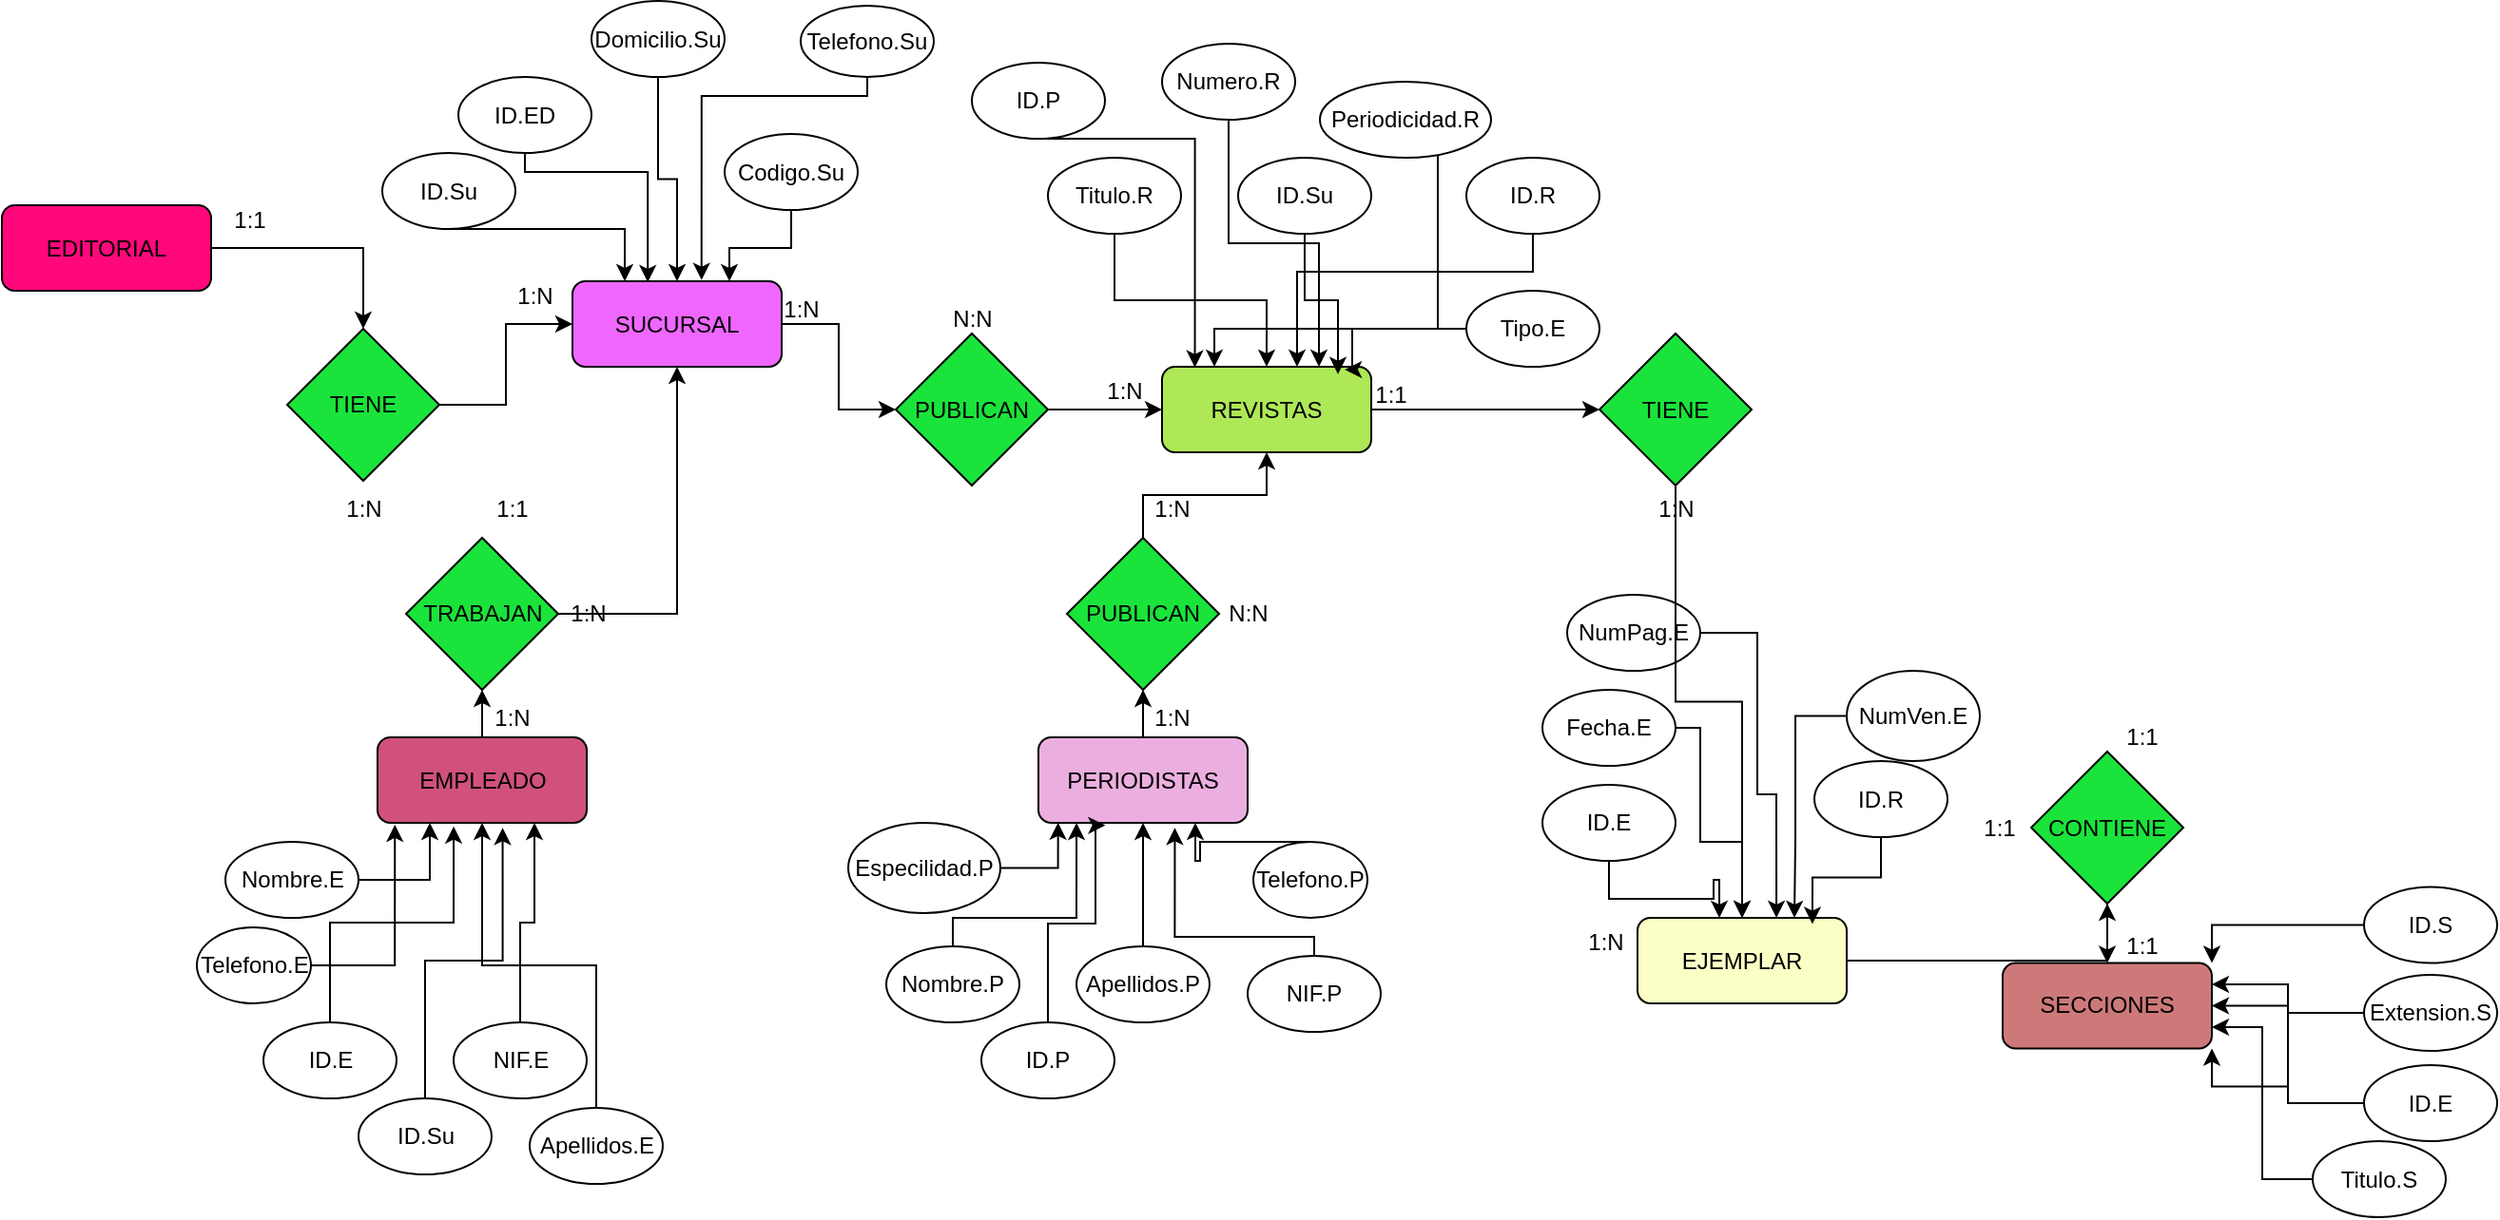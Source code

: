 <mxfile version="26.2.14">
  <diagram name="Page-1" id="b57pA6nQjmORLTaqaBxP">
    <mxGraphModel dx="1580" dy="864" grid="1" gridSize="10" guides="1" tooltips="1" connect="1" arrows="1" fold="1" page="1" pageScale="1" pageWidth="827" pageHeight="1169" math="0" shadow="0">
      <root>
        <mxCell id="0" />
        <mxCell id="1" parent="0" />
        <mxCell id="8fW0IzKIwBm5PHPQVIf4-1" value="" style="edgeStyle=orthogonalEdgeStyle;rounded=0;orthogonalLoop=1;jettySize=auto;html=1;" edge="1" parent="1" source="8fW0IzKIwBm5PHPQVIf4-2" target="8fW0IzKIwBm5PHPQVIf4-66">
          <mxGeometry relative="1" as="geometry" />
        </mxCell>
        <mxCell id="8fW0IzKIwBm5PHPQVIf4-2" value="&lt;div&gt;SUCURSAL&lt;/div&gt;" style="rounded=1;whiteSpace=wrap;html=1;fillColor=#EF67FF;" vertex="1" parent="1">
          <mxGeometry x="1110" y="405" width="110" height="45" as="geometry" />
        </mxCell>
        <mxCell id="8fW0IzKIwBm5PHPQVIf4-3" value="" style="edgeStyle=orthogonalEdgeStyle;rounded=0;orthogonalLoop=1;jettySize=auto;html=1;" edge="1" parent="1" source="8fW0IzKIwBm5PHPQVIf4-4" target="8fW0IzKIwBm5PHPQVIf4-61">
          <mxGeometry relative="1" as="geometry" />
        </mxCell>
        <mxCell id="8fW0IzKIwBm5PHPQVIf4-4" value="&lt;div&gt;EDITORIAL&lt;/div&gt;" style="rounded=1;whiteSpace=wrap;html=1;fillColor=#FF087B;" vertex="1" parent="1">
          <mxGeometry x="810" y="365" width="110" height="45" as="geometry" />
        </mxCell>
        <mxCell id="8fW0IzKIwBm5PHPQVIf4-5" value="" style="edgeStyle=orthogonalEdgeStyle;rounded=0;orthogonalLoop=1;jettySize=auto;html=1;" edge="1" parent="1" source="8fW0IzKIwBm5PHPQVIf4-6" target="8fW0IzKIwBm5PHPQVIf4-80">
          <mxGeometry relative="1" as="geometry" />
        </mxCell>
        <mxCell id="8fW0IzKIwBm5PHPQVIf4-6" value="&lt;div&gt;EMPLEADO&lt;/div&gt;" style="rounded=1;whiteSpace=wrap;html=1;fillColor=#D0527C;" vertex="1" parent="1">
          <mxGeometry x="1007.5" y="645" width="110" height="45" as="geometry" />
        </mxCell>
        <mxCell id="8fW0IzKIwBm5PHPQVIf4-7" style="edgeStyle=orthogonalEdgeStyle;rounded=0;orthogonalLoop=1;jettySize=auto;html=1;" edge="1" parent="1" source="8fW0IzKIwBm5PHPQVIf4-8" target="8fW0IzKIwBm5PHPQVIf4-85">
          <mxGeometry relative="1" as="geometry" />
        </mxCell>
        <mxCell id="8fW0IzKIwBm5PHPQVIf4-8" value="&lt;div&gt;REVISTAS&lt;/div&gt;" style="rounded=1;whiteSpace=wrap;html=1;fillColor=#AEE857;" vertex="1" parent="1">
          <mxGeometry x="1420" y="450" width="110" height="45" as="geometry" />
        </mxCell>
        <mxCell id="8fW0IzKIwBm5PHPQVIf4-9" value="" style="edgeStyle=orthogonalEdgeStyle;rounded=0;orthogonalLoop=1;jettySize=auto;html=1;" edge="1" parent="1" source="8fW0IzKIwBm5PHPQVIf4-10" target="8fW0IzKIwBm5PHPQVIf4-74">
          <mxGeometry relative="1" as="geometry" />
        </mxCell>
        <mxCell id="8fW0IzKIwBm5PHPQVIf4-10" value="&lt;div&gt;PERIODISTAS&lt;span style=&quot;color: rgba(0, 0, 0, 0); font-family: monospace; font-size: 0px; text-align: start; text-wrap-mode: nowrap; background-color: transparent;&quot;&gt;%3CmxGraphModel%3E%3Croot%3E%3CmxCell%20id%3D%220%22%2F%3E%3CmxCell%20id%3D%221%22%20parent%3D%220%22%2F%3E%3CmxCell%20id%3D%222%22%20value%3D%22Nombre.V%22%20style%3D%22ellipse%3BwhiteSpace%3Dwrap%3Bhtml%3D1%3B%22%20vertex%3D%221%22%20parent%3D%221%22%3E%3CmxGeometry%20x%3D%22-360%22%20y%3D%2250%22%20width%3D%2270%22%20height%3D%2240%22%20as%3D%22geometry%22%2F%3E%3C%2FmxCell%3E%3CmxCell%20id%3D%223%22%20style%3D%22edgeStyle%3DorthogonalEdgeStyle%3Brounded%3D0%3BorthogonalLoop%3D1%3BjettySize%3Dauto%3Bhtml%3D1%3B%22%20edge%3D%221%22%20source%3D%224%22%20parent%3D%221%22%3E%3CmxGeometry%20relative%3D%221%22%20as%3D%22geometry%22%3E%3CmxPoint%20x%3D%22-215%22%20y%3D%22178%22%20as%3D%22targetPoint%22%2F%3E%3C%2FmxGeometry%3E%3C%2FmxCell%3E%3CmxCell%20id%3D%224%22%20value%3D%22Apellidos.V%22%20style%3D%22ellipse%3BwhiteSpace%3Dwrap%3Bhtml%3D1%3B%22%20vertex%3D%221%22%20parent%3D%221%22%3E%3CmxGeometry%20x%3D%22-250%22%20y%3D%2240%22%20width%3D%2270%22%20height%3D%2240%22%20as%3D%22geometry%22%2F%3E%3C%2FmxCell%3E%3CmxCell%20id%3D%225%22%20style%3D%22edgeStyle%3DorthogonalEdgeStyle%3Brounded%3D0%3BorthogonalLoop%3D1%3BjettySize%3Dauto%3Bhtml%3D1%3BentryX%3D0%3BentryY%3D0.25%3BentryDx%3D0%3BentryDy%3D0%3B%22%20edge%3D%221%22%20source%3D%226%22%20parent%3D%221%22%3E%3CmxGeometry%20relative%3D%221%22%20as%3D%22geometry%22%3E%3CmxPoint%20x%3D%22-270%22%20y%3D%22189%22%20as%3D%22targetPoint%22%2F%3E%3C%2FmxGeometry%3E%3C%2FmxCell%3E%3CmxCell%20id%3D%226%22%20value%3D%22ID.VEND%22%20style%3D%22ellipse%3BwhiteSpace%3Dwrap%3Bhtml%3D1%3B%22%20vertex%3D%221%22%20parent%3D%221%22%3E%3CmxGeometry%20x%3D%22-340%22%20y%3D%22110%22%20width%3D%2270%22%20height%3D%2240%22%20as%3D%22geometry%22%2F%3E%3C%2FmxCell%3E%3CmxCell%20id%3D%227%22%20style%3D%22edgeStyle%3DorthogonalEdgeStyle%3Brounded%3D0%3BorthogonalLoop%3D1%3BjettySize%3Dauto%3Bhtml%3D1%3BentryX%3D0.25%3BentryY%3D0%3BentryDx%3D0%3BentryDy%3D0%3B%22%20edge%3D%221%22%20source%3D%228%22%20parent%3D%221%22%3E%3CmxGeometry%20relative%3D%221%22%20as%3D%22geometry%22%3E%3CmxPoint%20x%3D%22-242%22%20y%3D%22178%22%20as%3D%22targetPoint%22%2F%3E%3C%2FmxGeometry%3E%3C%2FmxCell%3E%3CmxCell%20id%3D%228%22%20value%3D%22Direccion.V%22%20style%3D%22ellipse%3BwhiteSpace%3Dwrap%3Bhtml%3D1%3B%22%20vertex%3D%221%22%20parent%3D%221%22%3E%3CmxGeometry%20x%3D%22-180%22%20y%3D%22110%22%20width%3D%2270%22%20height%3D%2240%22%20as%3D%22geometry%22%2F%3E%3C%2FmxCell%3E%3CmxCell%20id%3D%229%22%20style%3D%22edgeStyle%3DorthogonalEdgeStyle%3Brounded%3D0%3BorthogonalLoop%3D1%3BjettySize%3Dauto%3Bhtml%3D1%3BentryX%3D0.13%3BentryY%3D0.114%3BentryDx%3D0%3BentryDy%3D0%3BentryPerimeter%3D0%3B%22%20edge%3D%221%22%20source%3D%222%22%20parent%3D%221%22%3E%3CmxGeometry%20relative%3D%221%22%20as%3D%22geometry%22%3E%3CmxPoint%20x%3D%22-256%22%20y%3D%22183%22%20as%3D%22targetPoint%22%2F%3E%3C%2FmxGeometry%3E%3C%2FmxCell%3E%3CmxCell%20id%3D%2210%22%20style%3D%22edgeStyle%3DorthogonalEdgeStyle%3Brounded%3D0%3BorthogonalLoop%3D1%3BjettySize%3Dauto%3Bhtml%3D1%3BentryX%3D0.622%3BentryY%3D0.036%3BentryDx%3D0%3BentryDy%3D0%3BentryPerimeter%3D0%3B%22%20edge%3D%221%22%20parent%3D%221%22%3E%3CmxGeometry%20relative%3D%221%22%20as%3D%22geometry%22%3E%3CArray%20as%3D%22points%22%3E%3CmxPoint%20x%3D%22-202%22%20y%3D%2290%22%2F%3E%3C%2FArray%3E%3CmxPoint%20x%3D%22-136%22%20y%3D%2290%22%20as%3D%22sourcePoint%22%2F%3E%3CmxPoint%20x%3D%22-202%22%20y%3D%22179%22%20as%3D%22targetPoint%22%2F%3E%3C%2FmxGeometry%3E%3C%2FmxCell%3E%3C%2Froot%3E%3C%2FmxGraphModel%3E&lt;/span&gt;&lt;/div&gt;" style="rounded=1;whiteSpace=wrap;html=1;fillColor=#EBAFDF;" vertex="1" parent="1">
          <mxGeometry x="1355" y="645" width="110" height="45" as="geometry" />
        </mxCell>
        <mxCell id="8fW0IzKIwBm5PHPQVIf4-11" style="edgeStyle=orthogonalEdgeStyle;rounded=0;orthogonalLoop=1;jettySize=auto;html=1;entryX=0.25;entryY=1;entryDx=0;entryDy=0;" edge="1" parent="1" source="8fW0IzKIwBm5PHPQVIf4-12" target="8fW0IzKIwBm5PHPQVIf4-6">
          <mxGeometry relative="1" as="geometry" />
        </mxCell>
        <mxCell id="8fW0IzKIwBm5PHPQVIf4-12" value="Nombre.E" style="ellipse;whiteSpace=wrap;html=1;" vertex="1" parent="1">
          <mxGeometry x="927.5" y="700" width="70" height="40" as="geometry" />
        </mxCell>
        <mxCell id="8fW0IzKIwBm5PHPQVIf4-13" style="edgeStyle=orthogonalEdgeStyle;rounded=0;orthogonalLoop=1;jettySize=auto;html=1;entryX=0.5;entryY=1;entryDx=0;entryDy=0;" edge="1" parent="1" source="8fW0IzKIwBm5PHPQVIf4-14" target="8fW0IzKIwBm5PHPQVIf4-6">
          <mxGeometry relative="1" as="geometry" />
        </mxCell>
        <mxCell id="8fW0IzKIwBm5PHPQVIf4-14" value="Apellidos.E" style="ellipse;whiteSpace=wrap;html=1;" vertex="1" parent="1">
          <mxGeometry x="1087.5" y="840" width="70" height="40" as="geometry" />
        </mxCell>
        <mxCell id="8fW0IzKIwBm5PHPQVIf4-15" value="ID.E" style="ellipse;whiteSpace=wrap;html=1;" vertex="1" parent="1">
          <mxGeometry x="947.5" y="795" width="70" height="40" as="geometry" />
        </mxCell>
        <mxCell id="8fW0IzKIwBm5PHPQVIf4-16" style="edgeStyle=orthogonalEdgeStyle;rounded=0;orthogonalLoop=1;jettySize=auto;html=1;entryX=0.75;entryY=1;entryDx=0;entryDy=0;" edge="1" parent="1" source="8fW0IzKIwBm5PHPQVIf4-17" target="8fW0IzKIwBm5PHPQVIf4-6">
          <mxGeometry relative="1" as="geometry" />
        </mxCell>
        <mxCell id="8fW0IzKIwBm5PHPQVIf4-17" value="NIF.E" style="ellipse;whiteSpace=wrap;html=1;" vertex="1" parent="1">
          <mxGeometry x="1047.5" y="795" width="70" height="40" as="geometry" />
        </mxCell>
        <mxCell id="8fW0IzKIwBm5PHPQVIf4-18" value="Telefono.E" style="ellipse;whiteSpace=wrap;html=1;" vertex="1" parent="1">
          <mxGeometry x="912.5" y="745" width="60" height="40" as="geometry" />
        </mxCell>
        <mxCell id="8fW0IzKIwBm5PHPQVIf4-19" style="edgeStyle=orthogonalEdgeStyle;rounded=0;orthogonalLoop=1;jettySize=auto;html=1;entryX=0.5;entryY=0;entryDx=0;entryDy=0;" edge="1" parent="1" source="8fW0IzKIwBm5PHPQVIf4-20" target="8fW0IzKIwBm5PHPQVIf4-8">
          <mxGeometry relative="1" as="geometry" />
        </mxCell>
        <mxCell id="8fW0IzKIwBm5PHPQVIf4-20" value="Titulo.R" style="ellipse;whiteSpace=wrap;html=1;" vertex="1" parent="1">
          <mxGeometry x="1360" y="340" width="70" height="40" as="geometry" />
        </mxCell>
        <mxCell id="8fW0IzKIwBm5PHPQVIf4-21" style="edgeStyle=orthogonalEdgeStyle;rounded=0;orthogonalLoop=1;jettySize=auto;html=1;entryX=0.75;entryY=0;entryDx=0;entryDy=0;" edge="1" parent="1" source="8fW0IzKIwBm5PHPQVIf4-22" target="8fW0IzKIwBm5PHPQVIf4-8">
          <mxGeometry relative="1" as="geometry" />
        </mxCell>
        <mxCell id="8fW0IzKIwBm5PHPQVIf4-22" value="Numero.R" style="ellipse;whiteSpace=wrap;html=1;" vertex="1" parent="1">
          <mxGeometry x="1420" y="280" width="70" height="40" as="geometry" />
        </mxCell>
        <mxCell id="8fW0IzKIwBm5PHPQVIf4-23" value="Periodicidad.R" style="ellipse;whiteSpace=wrap;html=1;" vertex="1" parent="1">
          <mxGeometry x="1503" y="300" width="90" height="40" as="geometry" />
        </mxCell>
        <mxCell id="8fW0IzKIwBm5PHPQVIf4-24" value="ID.R" style="ellipse;whiteSpace=wrap;html=1;" vertex="1" parent="1">
          <mxGeometry x="1580" y="340" width="70" height="40" as="geometry" />
        </mxCell>
        <mxCell id="8fW0IzKIwBm5PHPQVIf4-25" style="edgeStyle=orthogonalEdgeStyle;rounded=0;orthogonalLoop=1;jettySize=auto;html=1;entryX=0.25;entryY=0;entryDx=0;entryDy=0;" edge="1" parent="1" source="8fW0IzKIwBm5PHPQVIf4-26" target="8fW0IzKIwBm5PHPQVIf4-8">
          <mxGeometry relative="1" as="geometry" />
        </mxCell>
        <mxCell id="8fW0IzKIwBm5PHPQVIf4-26" value="Tipo.E" style="ellipse;whiteSpace=wrap;html=1;" vertex="1" parent="1">
          <mxGeometry x="1580" y="410" width="70" height="40" as="geometry" />
        </mxCell>
        <mxCell id="8fW0IzKIwBm5PHPQVIf4-27" value="Nombre.P" style="ellipse;whiteSpace=wrap;html=1;" vertex="1" parent="1">
          <mxGeometry x="1275" y="755" width="70" height="40" as="geometry" />
        </mxCell>
        <mxCell id="8fW0IzKIwBm5PHPQVIf4-28" style="edgeStyle=orthogonalEdgeStyle;rounded=0;orthogonalLoop=1;jettySize=auto;html=1;entryX=0.5;entryY=1;entryDx=0;entryDy=0;" edge="1" parent="1" source="8fW0IzKIwBm5PHPQVIf4-29" target="8fW0IzKIwBm5PHPQVIf4-10">
          <mxGeometry relative="1" as="geometry" />
        </mxCell>
        <mxCell id="8fW0IzKIwBm5PHPQVIf4-29" value="Apellidos.P" style="ellipse;whiteSpace=wrap;html=1;" vertex="1" parent="1">
          <mxGeometry x="1375" y="755" width="70" height="40" as="geometry" />
        </mxCell>
        <mxCell id="8fW0IzKIwBm5PHPQVIf4-30" value="ID.P" style="ellipse;whiteSpace=wrap;html=1;" vertex="1" parent="1">
          <mxGeometry x="1325" y="795" width="70" height="40" as="geometry" />
        </mxCell>
        <mxCell id="8fW0IzKIwBm5PHPQVIf4-31" value="NIF.P" style="ellipse;whiteSpace=wrap;html=1;" vertex="1" parent="1">
          <mxGeometry x="1465" y="760" width="70" height="40" as="geometry" />
        </mxCell>
        <mxCell id="8fW0IzKIwBm5PHPQVIf4-32" style="edgeStyle=orthogonalEdgeStyle;rounded=0;orthogonalLoop=1;jettySize=auto;html=1;entryX=0.75;entryY=1;entryDx=0;entryDy=0;" edge="1" parent="1" source="8fW0IzKIwBm5PHPQVIf4-33" target="8fW0IzKIwBm5PHPQVIf4-10">
          <mxGeometry relative="1" as="geometry">
            <Array as="points">
              <mxPoint x="1490" y="700" />
              <mxPoint x="1440" y="700" />
              <mxPoint x="1440" y="710" />
              <mxPoint x="1438" y="710" />
            </Array>
          </mxGeometry>
        </mxCell>
        <mxCell id="8fW0IzKIwBm5PHPQVIf4-33" value="Telefono.P" style="ellipse;whiteSpace=wrap;html=1;" vertex="1" parent="1">
          <mxGeometry x="1468" y="700" width="60" height="40" as="geometry" />
        </mxCell>
        <mxCell id="8fW0IzKIwBm5PHPQVIf4-34" value="SECCIONES" style="rounded=1;whiteSpace=wrap;html=1;fillColor=#CD7979;" vertex="1" parent="1">
          <mxGeometry x="1862" y="763.75" width="110" height="45" as="geometry" />
        </mxCell>
        <mxCell id="8fW0IzKIwBm5PHPQVIf4-35" style="edgeStyle=orthogonalEdgeStyle;rounded=0;orthogonalLoop=1;jettySize=auto;html=1;entryX=1;entryY=0;entryDx=0;entryDy=0;" edge="1" parent="1" source="8fW0IzKIwBm5PHPQVIf4-36" target="8fW0IzKIwBm5PHPQVIf4-34">
          <mxGeometry relative="1" as="geometry" />
        </mxCell>
        <mxCell id="8fW0IzKIwBm5PHPQVIf4-36" value="ID.S" style="ellipse;whiteSpace=wrap;html=1;" vertex="1" parent="1">
          <mxGeometry x="2052" y="723.75" width="70" height="40" as="geometry" />
        </mxCell>
        <mxCell id="8fW0IzKIwBm5PHPQVIf4-37" style="edgeStyle=orthogonalEdgeStyle;rounded=0;orthogonalLoop=1;jettySize=auto;html=1;entryX=1;entryY=0.75;entryDx=0;entryDy=0;" edge="1" parent="1" source="8fW0IzKIwBm5PHPQVIf4-38" target="8fW0IzKIwBm5PHPQVIf4-34">
          <mxGeometry relative="1" as="geometry" />
        </mxCell>
        <mxCell id="8fW0IzKIwBm5PHPQVIf4-38" value="Titulo.S" style="ellipse;whiteSpace=wrap;html=1;" vertex="1" parent="1">
          <mxGeometry x="2025" y="857.5" width="70" height="40" as="geometry" />
        </mxCell>
        <mxCell id="8fW0IzKIwBm5PHPQVIf4-39" style="edgeStyle=orthogonalEdgeStyle;rounded=0;orthogonalLoop=1;jettySize=auto;html=1;entryX=1;entryY=1;entryDx=0;entryDy=0;" edge="1" parent="1" source="8fW0IzKIwBm5PHPQVIf4-40" target="8fW0IzKIwBm5PHPQVIf4-34">
          <mxGeometry relative="1" as="geometry" />
        </mxCell>
        <mxCell id="8fW0IzKIwBm5PHPQVIf4-40" value="Extension.S" style="ellipse;whiteSpace=wrap;html=1;" vertex="1" parent="1">
          <mxGeometry x="2052" y="770" width="70" height="40" as="geometry" />
        </mxCell>
        <mxCell id="8fW0IzKIwBm5PHPQVIf4-41" style="edgeStyle=orthogonalEdgeStyle;rounded=0;orthogonalLoop=1;jettySize=auto;html=1;" edge="1" parent="1" source="8fW0IzKIwBm5PHPQVIf4-42" target="8fW0IzKIwBm5PHPQVIf4-2">
          <mxGeometry relative="1" as="geometry" />
        </mxCell>
        <mxCell id="8fW0IzKIwBm5PHPQVIf4-42" value="Domicilio.Su" style="ellipse;whiteSpace=wrap;html=1;" vertex="1" parent="1">
          <mxGeometry x="1120" y="257.5" width="70" height="40" as="geometry" />
        </mxCell>
        <mxCell id="8fW0IzKIwBm5PHPQVIf4-43" style="edgeStyle=orthogonalEdgeStyle;rounded=0;orthogonalLoop=1;jettySize=auto;html=1;entryX=0.25;entryY=0;entryDx=0;entryDy=0;" edge="1" parent="1" source="8fW0IzKIwBm5PHPQVIf4-44" target="8fW0IzKIwBm5PHPQVIf4-2">
          <mxGeometry relative="1" as="geometry">
            <Array as="points">
              <mxPoint x="1137" y="377.5" />
            </Array>
          </mxGeometry>
        </mxCell>
        <mxCell id="8fW0IzKIwBm5PHPQVIf4-44" value="ID.Su" style="ellipse;whiteSpace=wrap;html=1;" vertex="1" parent="1">
          <mxGeometry x="1010" y="337.5" width="70" height="40" as="geometry" />
        </mxCell>
        <mxCell id="8fW0IzKIwBm5PHPQVIf4-45" style="edgeStyle=orthogonalEdgeStyle;rounded=0;orthogonalLoop=1;jettySize=auto;html=1;entryX=0.75;entryY=0;entryDx=0;entryDy=0;" edge="1" parent="1" source="8fW0IzKIwBm5PHPQVIf4-46" target="8fW0IzKIwBm5PHPQVIf4-2">
          <mxGeometry relative="1" as="geometry" />
        </mxCell>
        <mxCell id="8fW0IzKIwBm5PHPQVIf4-46" value="Codigo.Su" style="ellipse;whiteSpace=wrap;html=1;" vertex="1" parent="1">
          <mxGeometry x="1190" y="327.5" width="70" height="40" as="geometry" />
        </mxCell>
        <mxCell id="8fW0IzKIwBm5PHPQVIf4-47" value="Telefono.Su" style="ellipse;whiteSpace=wrap;html=1;" vertex="1" parent="1">
          <mxGeometry x="1230" y="260" width="70" height="37.5" as="geometry" />
        </mxCell>
        <mxCell id="8fW0IzKIwBm5PHPQVIf4-48" value="" style="edgeStyle=orthogonalEdgeStyle;rounded=0;orthogonalLoop=1;jettySize=auto;html=1;" edge="1" parent="1" source="8fW0IzKIwBm5PHPQVIf4-49" target="8fW0IzKIwBm5PHPQVIf4-89">
          <mxGeometry relative="1" as="geometry" />
        </mxCell>
        <mxCell id="8fW0IzKIwBm5PHPQVIf4-49" value="&lt;div&gt;EJEMPLAR&lt;/div&gt;" style="rounded=1;whiteSpace=wrap;html=1;fillColor=#FBFFC5;" vertex="1" parent="1">
          <mxGeometry x="1670" y="740" width="110" height="45" as="geometry" />
        </mxCell>
        <mxCell id="8fW0IzKIwBm5PHPQVIf4-50" style="edgeStyle=orthogonalEdgeStyle;rounded=0;orthogonalLoop=1;jettySize=auto;html=1;entryX=0.5;entryY=0;entryDx=0;entryDy=0;" edge="1" parent="1" source="8fW0IzKIwBm5PHPQVIf4-51" target="8fW0IzKIwBm5PHPQVIf4-49">
          <mxGeometry relative="1" as="geometry">
            <mxPoint x="1723" y="730" as="targetPoint" />
            <Array as="points">
              <mxPoint x="1703" y="640" />
              <mxPoint x="1703" y="700" />
              <mxPoint x="1725" y="700" />
            </Array>
          </mxGeometry>
        </mxCell>
        <mxCell id="8fW0IzKIwBm5PHPQVIf4-51" value="Fecha.E" style="ellipse;whiteSpace=wrap;html=1;" vertex="1" parent="1">
          <mxGeometry x="1620" y="620" width="70" height="40" as="geometry" />
        </mxCell>
        <mxCell id="8fW0IzKIwBm5PHPQVIf4-52" style="edgeStyle=orthogonalEdgeStyle;rounded=0;orthogonalLoop=1;jettySize=auto;html=1;entryX=0.664;entryY=0;entryDx=0;entryDy=0;entryPerimeter=0;" edge="1" parent="1" source="8fW0IzKIwBm5PHPQVIf4-53" target="8fW0IzKIwBm5PHPQVIf4-49">
          <mxGeometry relative="1" as="geometry">
            <mxPoint x="1743" y="730" as="targetPoint" />
            <Array as="points">
              <mxPoint x="1733" y="590" />
              <mxPoint x="1733" y="675" />
              <mxPoint x="1743" y="675" />
            </Array>
          </mxGeometry>
        </mxCell>
        <mxCell id="8fW0IzKIwBm5PHPQVIf4-53" value="NumPag.E" style="ellipse;whiteSpace=wrap;html=1;" vertex="1" parent="1">
          <mxGeometry x="1633" y="570" width="70" height="40" as="geometry" />
        </mxCell>
        <mxCell id="8fW0IzKIwBm5PHPQVIf4-54" style="edgeStyle=orthogonalEdgeStyle;rounded=0;orthogonalLoop=1;jettySize=auto;html=1;entryX=0.391;entryY=0;entryDx=0;entryDy=0;entryPerimeter=0;" edge="1" parent="1" source="8fW0IzKIwBm5PHPQVIf4-55" target="8fW0IzKIwBm5PHPQVIf4-49">
          <mxGeometry relative="1" as="geometry">
            <mxPoint x="1713" y="730" as="targetPoint" />
          </mxGeometry>
        </mxCell>
        <mxCell id="8fW0IzKIwBm5PHPQVIf4-55" value="ID.E" style="ellipse;whiteSpace=wrap;html=1;" vertex="1" parent="1">
          <mxGeometry x="1620" y="670" width="70" height="40" as="geometry" />
        </mxCell>
        <mxCell id="8fW0IzKIwBm5PHPQVIf4-56" style="edgeStyle=orthogonalEdgeStyle;rounded=0;orthogonalLoop=1;jettySize=auto;html=1;entryX=0.75;entryY=0;entryDx=0;entryDy=0;" edge="1" parent="1" source="8fW0IzKIwBm5PHPQVIf4-57" target="8fW0IzKIwBm5PHPQVIf4-49">
          <mxGeometry relative="1" as="geometry">
            <mxPoint x="1753" y="730" as="targetPoint" />
            <Array as="points">
              <mxPoint x="1753" y="634" />
              <mxPoint x="1753" y="699" />
              <mxPoint x="1753" y="699" />
            </Array>
          </mxGeometry>
        </mxCell>
        <mxCell id="8fW0IzKIwBm5PHPQVIf4-57" value="NumVen.E" style="ellipse;whiteSpace=wrap;html=1;" vertex="1" parent="1">
          <mxGeometry x="1780" y="610" width="70" height="47.5" as="geometry" />
        </mxCell>
        <mxCell id="8fW0IzKIwBm5PHPQVIf4-58" style="edgeStyle=orthogonalEdgeStyle;rounded=0;orthogonalLoop=1;jettySize=auto;html=1;entryX=0.094;entryY=0.998;entryDx=0;entryDy=0;entryPerimeter=0;" edge="1" parent="1" source="8fW0IzKIwBm5PHPQVIf4-59" target="8fW0IzKIwBm5PHPQVIf4-10">
          <mxGeometry relative="1" as="geometry">
            <mxPoint x="1365" y="713.75" as="targetPoint" />
          </mxGeometry>
        </mxCell>
        <mxCell id="8fW0IzKIwBm5PHPQVIf4-59" value="Especilidad.P" style="ellipse;whiteSpace=wrap;html=1;" vertex="1" parent="1">
          <mxGeometry x="1255" y="690" width="80" height="47.5" as="geometry" />
        </mxCell>
        <mxCell id="8fW0IzKIwBm5PHPQVIf4-60" value="" style="edgeStyle=orthogonalEdgeStyle;rounded=0;orthogonalLoop=1;jettySize=auto;html=1;" edge="1" parent="1" source="8fW0IzKIwBm5PHPQVIf4-61" target="8fW0IzKIwBm5PHPQVIf4-2">
          <mxGeometry relative="1" as="geometry" />
        </mxCell>
        <mxCell id="8fW0IzKIwBm5PHPQVIf4-61" value="TIENE" style="rhombus;whiteSpace=wrap;html=1;fillColor=#1AE43B;" vertex="1" parent="1">
          <mxGeometry x="960" y="430" width="80" height="80" as="geometry" />
        </mxCell>
        <mxCell id="8fW0IzKIwBm5PHPQVIf4-62" style="edgeStyle=orthogonalEdgeStyle;rounded=0;orthogonalLoop=1;jettySize=auto;html=1;entryX=0.36;entryY=0.011;entryDx=0;entryDy=0;entryPerimeter=0;" edge="1" parent="1" source="8fW0IzKIwBm5PHPQVIf4-63" target="8fW0IzKIwBm5PHPQVIf4-2">
          <mxGeometry relative="1" as="geometry">
            <mxPoint x="1150" y="397.5" as="targetPoint" />
            <Array as="points">
              <mxPoint x="1085" y="347.5" />
              <mxPoint x="1150" y="347.5" />
            </Array>
          </mxGeometry>
        </mxCell>
        <mxCell id="8fW0IzKIwBm5PHPQVIf4-63" value="ID.ED" style="ellipse;whiteSpace=wrap;html=1;" vertex="1" parent="1">
          <mxGeometry x="1050" y="297.5" width="70" height="40" as="geometry" />
        </mxCell>
        <mxCell id="8fW0IzKIwBm5PHPQVIf4-64" style="edgeStyle=orthogonalEdgeStyle;rounded=0;orthogonalLoop=1;jettySize=auto;html=1;entryX=0.617;entryY=-0.015;entryDx=0;entryDy=0;entryPerimeter=0;" edge="1" parent="1" source="8fW0IzKIwBm5PHPQVIf4-47" target="8fW0IzKIwBm5PHPQVIf4-2">
          <mxGeometry relative="1" as="geometry">
            <Array as="points">
              <mxPoint x="1265" y="307.5" />
              <mxPoint x="1178" y="307.5" />
            </Array>
          </mxGeometry>
        </mxCell>
        <mxCell id="8fW0IzKIwBm5PHPQVIf4-65" value="" style="edgeStyle=orthogonalEdgeStyle;rounded=0;orthogonalLoop=1;jettySize=auto;html=1;" edge="1" parent="1" source="8fW0IzKIwBm5PHPQVIf4-66" target="8fW0IzKIwBm5PHPQVIf4-8">
          <mxGeometry relative="1" as="geometry" />
        </mxCell>
        <mxCell id="8fW0IzKIwBm5PHPQVIf4-66" value="PUBLICAN" style="rhombus;whiteSpace=wrap;html=1;fillColor=#1AE43B;" vertex="1" parent="1">
          <mxGeometry x="1280" y="432.5" width="80" height="80" as="geometry" />
        </mxCell>
        <mxCell id="8fW0IzKIwBm5PHPQVIf4-67" value="ID.Su" style="ellipse;whiteSpace=wrap;html=1;" vertex="1" parent="1">
          <mxGeometry x="1460" y="340" width="70" height="40" as="geometry" />
        </mxCell>
        <mxCell id="8fW0IzKIwBm5PHPQVIf4-68" style="edgeStyle=orthogonalEdgeStyle;rounded=0;orthogonalLoop=1;jettySize=auto;html=1;entryX=0.873;entryY=0.034;entryDx=0;entryDy=0;entryPerimeter=0;" edge="1" parent="1" source="8fW0IzKIwBm5PHPQVIf4-23" target="8fW0IzKIwBm5PHPQVIf4-8">
          <mxGeometry relative="1" as="geometry">
            <Array as="points">
              <mxPoint x="1565" y="430" />
              <mxPoint x="1520" y="430" />
              <mxPoint x="1520" y="451" />
            </Array>
          </mxGeometry>
        </mxCell>
        <mxCell id="8fW0IzKIwBm5PHPQVIf4-69" style="edgeStyle=orthogonalEdgeStyle;rounded=0;orthogonalLoop=1;jettySize=auto;html=1;entryX=0.841;entryY=0.086;entryDx=0;entryDy=0;entryPerimeter=0;" edge="1" parent="1" source="8fW0IzKIwBm5PHPQVIf4-67" target="8fW0IzKIwBm5PHPQVIf4-8">
          <mxGeometry relative="1" as="geometry" />
        </mxCell>
        <mxCell id="8fW0IzKIwBm5PHPQVIf4-70" style="edgeStyle=orthogonalEdgeStyle;rounded=0;orthogonalLoop=1;jettySize=auto;html=1;entryX=0.182;entryY=1;entryDx=0;entryDy=0;entryPerimeter=0;" edge="1" parent="1" source="8fW0IzKIwBm5PHPQVIf4-27" target="8fW0IzKIwBm5PHPQVIf4-10">
          <mxGeometry relative="1" as="geometry">
            <Array as="points">
              <mxPoint x="1310" y="740" />
              <mxPoint x="1375" y="740" />
            </Array>
          </mxGeometry>
        </mxCell>
        <mxCell id="8fW0IzKIwBm5PHPQVIf4-71" style="edgeStyle=orthogonalEdgeStyle;rounded=0;orthogonalLoop=1;jettySize=auto;html=1;entryX=0.32;entryY=1.028;entryDx=0;entryDy=0;entryPerimeter=0;" edge="1" parent="1" source="8fW0IzKIwBm5PHPQVIf4-30" target="8fW0IzKIwBm5PHPQVIf4-10">
          <mxGeometry relative="1" as="geometry">
            <Array as="points">
              <mxPoint x="1360" y="743" />
              <mxPoint x="1385" y="743" />
              <mxPoint x="1385" y="691" />
            </Array>
          </mxGeometry>
        </mxCell>
        <mxCell id="8fW0IzKIwBm5PHPQVIf4-72" style="edgeStyle=orthogonalEdgeStyle;rounded=0;orthogonalLoop=1;jettySize=auto;html=1;entryX=0.652;entryY=1.059;entryDx=0;entryDy=0;entryPerimeter=0;" edge="1" parent="1" source="8fW0IzKIwBm5PHPQVIf4-31" target="8fW0IzKIwBm5PHPQVIf4-10">
          <mxGeometry relative="1" as="geometry">
            <Array as="points">
              <mxPoint x="1500" y="750" />
              <mxPoint x="1427" y="750" />
            </Array>
          </mxGeometry>
        </mxCell>
        <mxCell id="8fW0IzKIwBm5PHPQVIf4-73" value="" style="edgeStyle=orthogonalEdgeStyle;rounded=0;orthogonalLoop=1;jettySize=auto;html=1;" edge="1" parent="1" source="8fW0IzKIwBm5PHPQVIf4-74" target="8fW0IzKIwBm5PHPQVIf4-8">
          <mxGeometry relative="1" as="geometry" />
        </mxCell>
        <mxCell id="8fW0IzKIwBm5PHPQVIf4-74" value="PUBLICAN" style="rhombus;whiteSpace=wrap;html=1;fillColor=#1AE43B;" vertex="1" parent="1">
          <mxGeometry x="1370" y="540" width="80" height="80" as="geometry" />
        </mxCell>
        <mxCell id="8fW0IzKIwBm5PHPQVIf4-75" value="ID.Su" style="ellipse;whiteSpace=wrap;html=1;" vertex="1" parent="1">
          <mxGeometry x="997.5" y="835" width="70" height="40" as="geometry" />
        </mxCell>
        <mxCell id="8fW0IzKIwBm5PHPQVIf4-76" style="edgeStyle=orthogonalEdgeStyle;rounded=0;orthogonalLoop=1;jettySize=auto;html=1;entryX=0.083;entryY=1.022;entryDx=0;entryDy=0;entryPerimeter=0;" edge="1" parent="1" source="8fW0IzKIwBm5PHPQVIf4-18" target="8fW0IzKIwBm5PHPQVIf4-6">
          <mxGeometry relative="1" as="geometry" />
        </mxCell>
        <mxCell id="8fW0IzKIwBm5PHPQVIf4-77" style="edgeStyle=orthogonalEdgeStyle;rounded=0;orthogonalLoop=1;jettySize=auto;html=1;entryX=0.364;entryY=1.041;entryDx=0;entryDy=0;entryPerimeter=0;" edge="1" parent="1" source="8fW0IzKIwBm5PHPQVIf4-15" target="8fW0IzKIwBm5PHPQVIf4-6">
          <mxGeometry relative="1" as="geometry" />
        </mxCell>
        <mxCell id="8fW0IzKIwBm5PHPQVIf4-78" style="edgeStyle=orthogonalEdgeStyle;rounded=0;orthogonalLoop=1;jettySize=auto;html=1;entryX=0.598;entryY=1.059;entryDx=0;entryDy=0;entryPerimeter=0;" edge="1" parent="1" source="8fW0IzKIwBm5PHPQVIf4-75" target="8fW0IzKIwBm5PHPQVIf4-6">
          <mxGeometry relative="1" as="geometry" />
        </mxCell>
        <mxCell id="8fW0IzKIwBm5PHPQVIf4-79" style="edgeStyle=orthogonalEdgeStyle;rounded=0;orthogonalLoop=1;jettySize=auto;html=1;entryX=0.5;entryY=1;entryDx=0;entryDy=0;" edge="1" parent="1" source="8fW0IzKIwBm5PHPQVIf4-80" target="8fW0IzKIwBm5PHPQVIf4-2">
          <mxGeometry relative="1" as="geometry" />
        </mxCell>
        <mxCell id="8fW0IzKIwBm5PHPQVIf4-80" value="TRABAJAN" style="rhombus;whiteSpace=wrap;html=1;fillColor=#1AE43B;" vertex="1" parent="1">
          <mxGeometry x="1022.5" y="540" width="80" height="80" as="geometry" />
        </mxCell>
        <mxCell id="8fW0IzKIwBm5PHPQVIf4-81" style="edgeStyle=orthogonalEdgeStyle;rounded=0;orthogonalLoop=1;jettySize=auto;html=1;entryX=1;entryY=0.5;entryDx=0;entryDy=0;" edge="1" parent="1" source="8fW0IzKIwBm5PHPQVIf4-83" target="8fW0IzKIwBm5PHPQVIf4-34">
          <mxGeometry relative="1" as="geometry" />
        </mxCell>
        <mxCell id="8fW0IzKIwBm5PHPQVIf4-82" style="edgeStyle=orthogonalEdgeStyle;rounded=0;orthogonalLoop=1;jettySize=auto;html=1;entryX=1;entryY=0.25;entryDx=0;entryDy=0;" edge="1" parent="1" source="8fW0IzKIwBm5PHPQVIf4-83" target="8fW0IzKIwBm5PHPQVIf4-34">
          <mxGeometry relative="1" as="geometry" />
        </mxCell>
        <mxCell id="8fW0IzKIwBm5PHPQVIf4-83" value="ID.E" style="ellipse;whiteSpace=wrap;html=1;" vertex="1" parent="1">
          <mxGeometry x="2052" y="817.5" width="70" height="40" as="geometry" />
        </mxCell>
        <mxCell id="8fW0IzKIwBm5PHPQVIf4-84" value="" style="edgeStyle=orthogonalEdgeStyle;rounded=0;orthogonalLoop=1;jettySize=auto;html=1;" edge="1" parent="1" source="8fW0IzKIwBm5PHPQVIf4-85" target="8fW0IzKIwBm5PHPQVIf4-49">
          <mxGeometry relative="1" as="geometry" />
        </mxCell>
        <mxCell id="8fW0IzKIwBm5PHPQVIf4-85" value="TIENE" style="rhombus;whiteSpace=wrap;html=1;fillColor=#1AE43B;" vertex="1" parent="1">
          <mxGeometry x="1650" y="432.5" width="80" height="80" as="geometry" />
        </mxCell>
        <mxCell id="8fW0IzKIwBm5PHPQVIf4-86" value="ID.R" style="ellipse;whiteSpace=wrap;html=1;" vertex="1" parent="1">
          <mxGeometry x="1763" y="657.5" width="70" height="40" as="geometry" />
        </mxCell>
        <mxCell id="8fW0IzKIwBm5PHPQVIf4-87" style="edgeStyle=orthogonalEdgeStyle;rounded=0;orthogonalLoop=1;jettySize=auto;html=1;entryX=0.836;entryY=0.072;entryDx=0;entryDy=0;entryPerimeter=0;" edge="1" parent="1" source="8fW0IzKIwBm5PHPQVIf4-86" target="8fW0IzKIwBm5PHPQVIf4-49">
          <mxGeometry relative="1" as="geometry" />
        </mxCell>
        <mxCell id="8fW0IzKIwBm5PHPQVIf4-88" value="" style="edgeStyle=orthogonalEdgeStyle;rounded=0;orthogonalLoop=1;jettySize=auto;html=1;" edge="1" parent="1" source="8fW0IzKIwBm5PHPQVIf4-89" target="8fW0IzKIwBm5PHPQVIf4-34">
          <mxGeometry relative="1" as="geometry" />
        </mxCell>
        <mxCell id="8fW0IzKIwBm5PHPQVIf4-89" value="CONTIENE" style="rhombus;whiteSpace=wrap;html=1;fillColor=#1AE43B;" vertex="1" parent="1">
          <mxGeometry x="1877" y="652.5" width="80" height="80" as="geometry" />
        </mxCell>
        <mxCell id="8fW0IzKIwBm5PHPQVIf4-90" value="ID.P" style="ellipse;whiteSpace=wrap;html=1;" vertex="1" parent="1">
          <mxGeometry x="1320" y="290" width="70" height="40" as="geometry" />
        </mxCell>
        <mxCell id="8fW0IzKIwBm5PHPQVIf4-91" style="edgeStyle=orthogonalEdgeStyle;rounded=0;orthogonalLoop=1;jettySize=auto;html=1;entryX=0.157;entryY=0.008;entryDx=0;entryDy=0;entryPerimeter=0;" edge="1" parent="1" source="8fW0IzKIwBm5PHPQVIf4-90" target="8fW0IzKIwBm5PHPQVIf4-8">
          <mxGeometry relative="1" as="geometry">
            <Array as="points">
              <mxPoint x="1437" y="330" />
            </Array>
          </mxGeometry>
        </mxCell>
        <mxCell id="8fW0IzKIwBm5PHPQVIf4-92" value="1:N" style="text;html=1;align=center;verticalAlign=middle;resizable=0;points=[];autosize=1;strokeColor=none;fillColor=none;" vertex="1" parent="1">
          <mxGeometry x="1070" y="397.5" width="40" height="30" as="geometry" />
        </mxCell>
        <mxCell id="8fW0IzKIwBm5PHPQVIf4-93" value="1:1" style="text;html=1;align=center;verticalAlign=middle;resizable=0;points=[];autosize=1;strokeColor=none;fillColor=none;" vertex="1" parent="1">
          <mxGeometry x="920" y="357.5" width="40" height="30" as="geometry" />
        </mxCell>
        <mxCell id="8fW0IzKIwBm5PHPQVIf4-94" value="1:N" style="text;html=1;align=center;verticalAlign=middle;resizable=0;points=[];autosize=1;strokeColor=none;fillColor=none;" vertex="1" parent="1">
          <mxGeometry x="980" y="510" width="40" height="30" as="geometry" />
        </mxCell>
        <mxCell id="8fW0IzKIwBm5PHPQVIf4-95" value="1:N" style="text;html=1;align=center;verticalAlign=middle;resizable=0;points=[];autosize=1;strokeColor=none;fillColor=none;" vertex="1" parent="1">
          <mxGeometry x="1057.5" y="620" width="40" height="30" as="geometry" />
        </mxCell>
        <mxCell id="8fW0IzKIwBm5PHPQVIf4-96" value="1:1" style="text;html=1;align=center;verticalAlign=middle;resizable=0;points=[];autosize=1;strokeColor=none;fillColor=none;" vertex="1" parent="1">
          <mxGeometry x="1057.5" y="510" width="40" height="30" as="geometry" />
        </mxCell>
        <mxCell id="8fW0IzKIwBm5PHPQVIf4-97" value="1:N" style="text;html=1;align=center;verticalAlign=middle;resizable=0;points=[];autosize=1;strokeColor=none;fillColor=none;" vertex="1" parent="1">
          <mxGeometry x="1097.5" y="565" width="40" height="30" as="geometry" />
        </mxCell>
        <mxCell id="8fW0IzKIwBm5PHPQVIf4-98" value="1:N" style="text;html=1;align=center;verticalAlign=middle;resizable=0;points=[];autosize=1;strokeColor=none;fillColor=none;" vertex="1" parent="1">
          <mxGeometry x="1380" y="447.5" width="40" height="30" as="geometry" />
        </mxCell>
        <mxCell id="8fW0IzKIwBm5PHPQVIf4-99" value="1:N" style="text;html=1;align=center;verticalAlign=middle;resizable=0;points=[];autosize=1;strokeColor=none;fillColor=none;" vertex="1" parent="1">
          <mxGeometry x="1210" y="405" width="40" height="30" as="geometry" />
        </mxCell>
        <mxCell id="8fW0IzKIwBm5PHPQVIf4-100" value="N:N" style="text;html=1;align=center;verticalAlign=middle;resizable=0;points=[];autosize=1;strokeColor=none;fillColor=none;" vertex="1" parent="1">
          <mxGeometry x="1300" y="410" width="40" height="30" as="geometry" />
        </mxCell>
        <mxCell id="8fW0IzKIwBm5PHPQVIf4-101" value="1:N" style="text;html=1;align=center;verticalAlign=middle;resizable=0;points=[];autosize=1;strokeColor=none;fillColor=none;" vertex="1" parent="1">
          <mxGeometry x="1405" y="510" width="40" height="30" as="geometry" />
        </mxCell>
        <mxCell id="8fW0IzKIwBm5PHPQVIf4-102" value="1:N" style="text;html=1;align=center;verticalAlign=middle;resizable=0;points=[];autosize=1;strokeColor=none;fillColor=none;" vertex="1" parent="1">
          <mxGeometry x="1405" y="620" width="40" height="30" as="geometry" />
        </mxCell>
        <mxCell id="8fW0IzKIwBm5PHPQVIf4-103" value="N:N" style="text;html=1;align=center;verticalAlign=middle;resizable=0;points=[];autosize=1;strokeColor=none;fillColor=none;" vertex="1" parent="1">
          <mxGeometry x="1445" y="565" width="40" height="30" as="geometry" />
        </mxCell>
        <mxCell id="8fW0IzKIwBm5PHPQVIf4-104" value="1:N" style="text;html=1;align=center;verticalAlign=middle;resizable=0;points=[];autosize=1;strokeColor=none;fillColor=none;" vertex="1" parent="1">
          <mxGeometry x="1633" y="737.5" width="40" height="30" as="geometry" />
        </mxCell>
        <mxCell id="8fW0IzKIwBm5PHPQVIf4-105" style="edgeStyle=orthogonalEdgeStyle;rounded=0;orthogonalLoop=1;jettySize=auto;html=1;" edge="1" parent="1" source="8fW0IzKIwBm5PHPQVIf4-24">
          <mxGeometry relative="1" as="geometry">
            <mxPoint x="1491" y="450" as="targetPoint" />
            <Array as="points">
              <mxPoint x="1615" y="400" />
              <mxPoint x="1491" y="400" />
            </Array>
          </mxGeometry>
        </mxCell>
        <mxCell id="8fW0IzKIwBm5PHPQVIf4-106" value="1:1" style="text;html=1;align=center;verticalAlign=middle;resizable=0;points=[];autosize=1;strokeColor=none;fillColor=none;" vertex="1" parent="1">
          <mxGeometry x="1520" y="450" width="40" height="30" as="geometry" />
        </mxCell>
        <mxCell id="8fW0IzKIwBm5PHPQVIf4-107" value="1:N" style="text;html=1;align=center;verticalAlign=middle;resizable=0;points=[];autosize=1;strokeColor=none;fillColor=none;" vertex="1" parent="1">
          <mxGeometry x="1670" y="510" width="40" height="30" as="geometry" />
        </mxCell>
        <mxCell id="8fW0IzKIwBm5PHPQVIf4-108" value="1:1" style="text;html=1;align=center;verticalAlign=middle;resizable=0;points=[];autosize=1;strokeColor=none;fillColor=none;" vertex="1" parent="1">
          <mxGeometry x="1915" y="630" width="40" height="30" as="geometry" />
        </mxCell>
        <mxCell id="8fW0IzKIwBm5PHPQVIf4-109" value="1:1" style="text;html=1;align=center;verticalAlign=middle;resizable=0;points=[];autosize=1;strokeColor=none;fillColor=none;" vertex="1" parent="1">
          <mxGeometry x="1915" y="740" width="40" height="30" as="geometry" />
        </mxCell>
        <mxCell id="8fW0IzKIwBm5PHPQVIf4-110" value="1:1" style="text;html=1;align=center;verticalAlign=middle;resizable=0;points=[];autosize=1;strokeColor=none;fillColor=none;" vertex="1" parent="1">
          <mxGeometry x="1840" y="677.5" width="40" height="30" as="geometry" />
        </mxCell>
      </root>
    </mxGraphModel>
  </diagram>
</mxfile>
